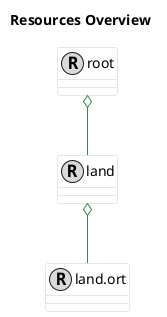 @startuml
title Resources Overview

skinparam class {
	BackgroundColor white
	ArrowColor SeaGreen
	BorderColor #CDCDCD
}

class "root" as 99093601 << (R,#DADADA) >> {

}
class "land" as 125866091 << (R,#DADADA) >> {

}
class "land.ort" as 745870215 << (R,#DADADA) >> {

}

99093601  o--  125866091
125866091  o--  745870215


@enduml